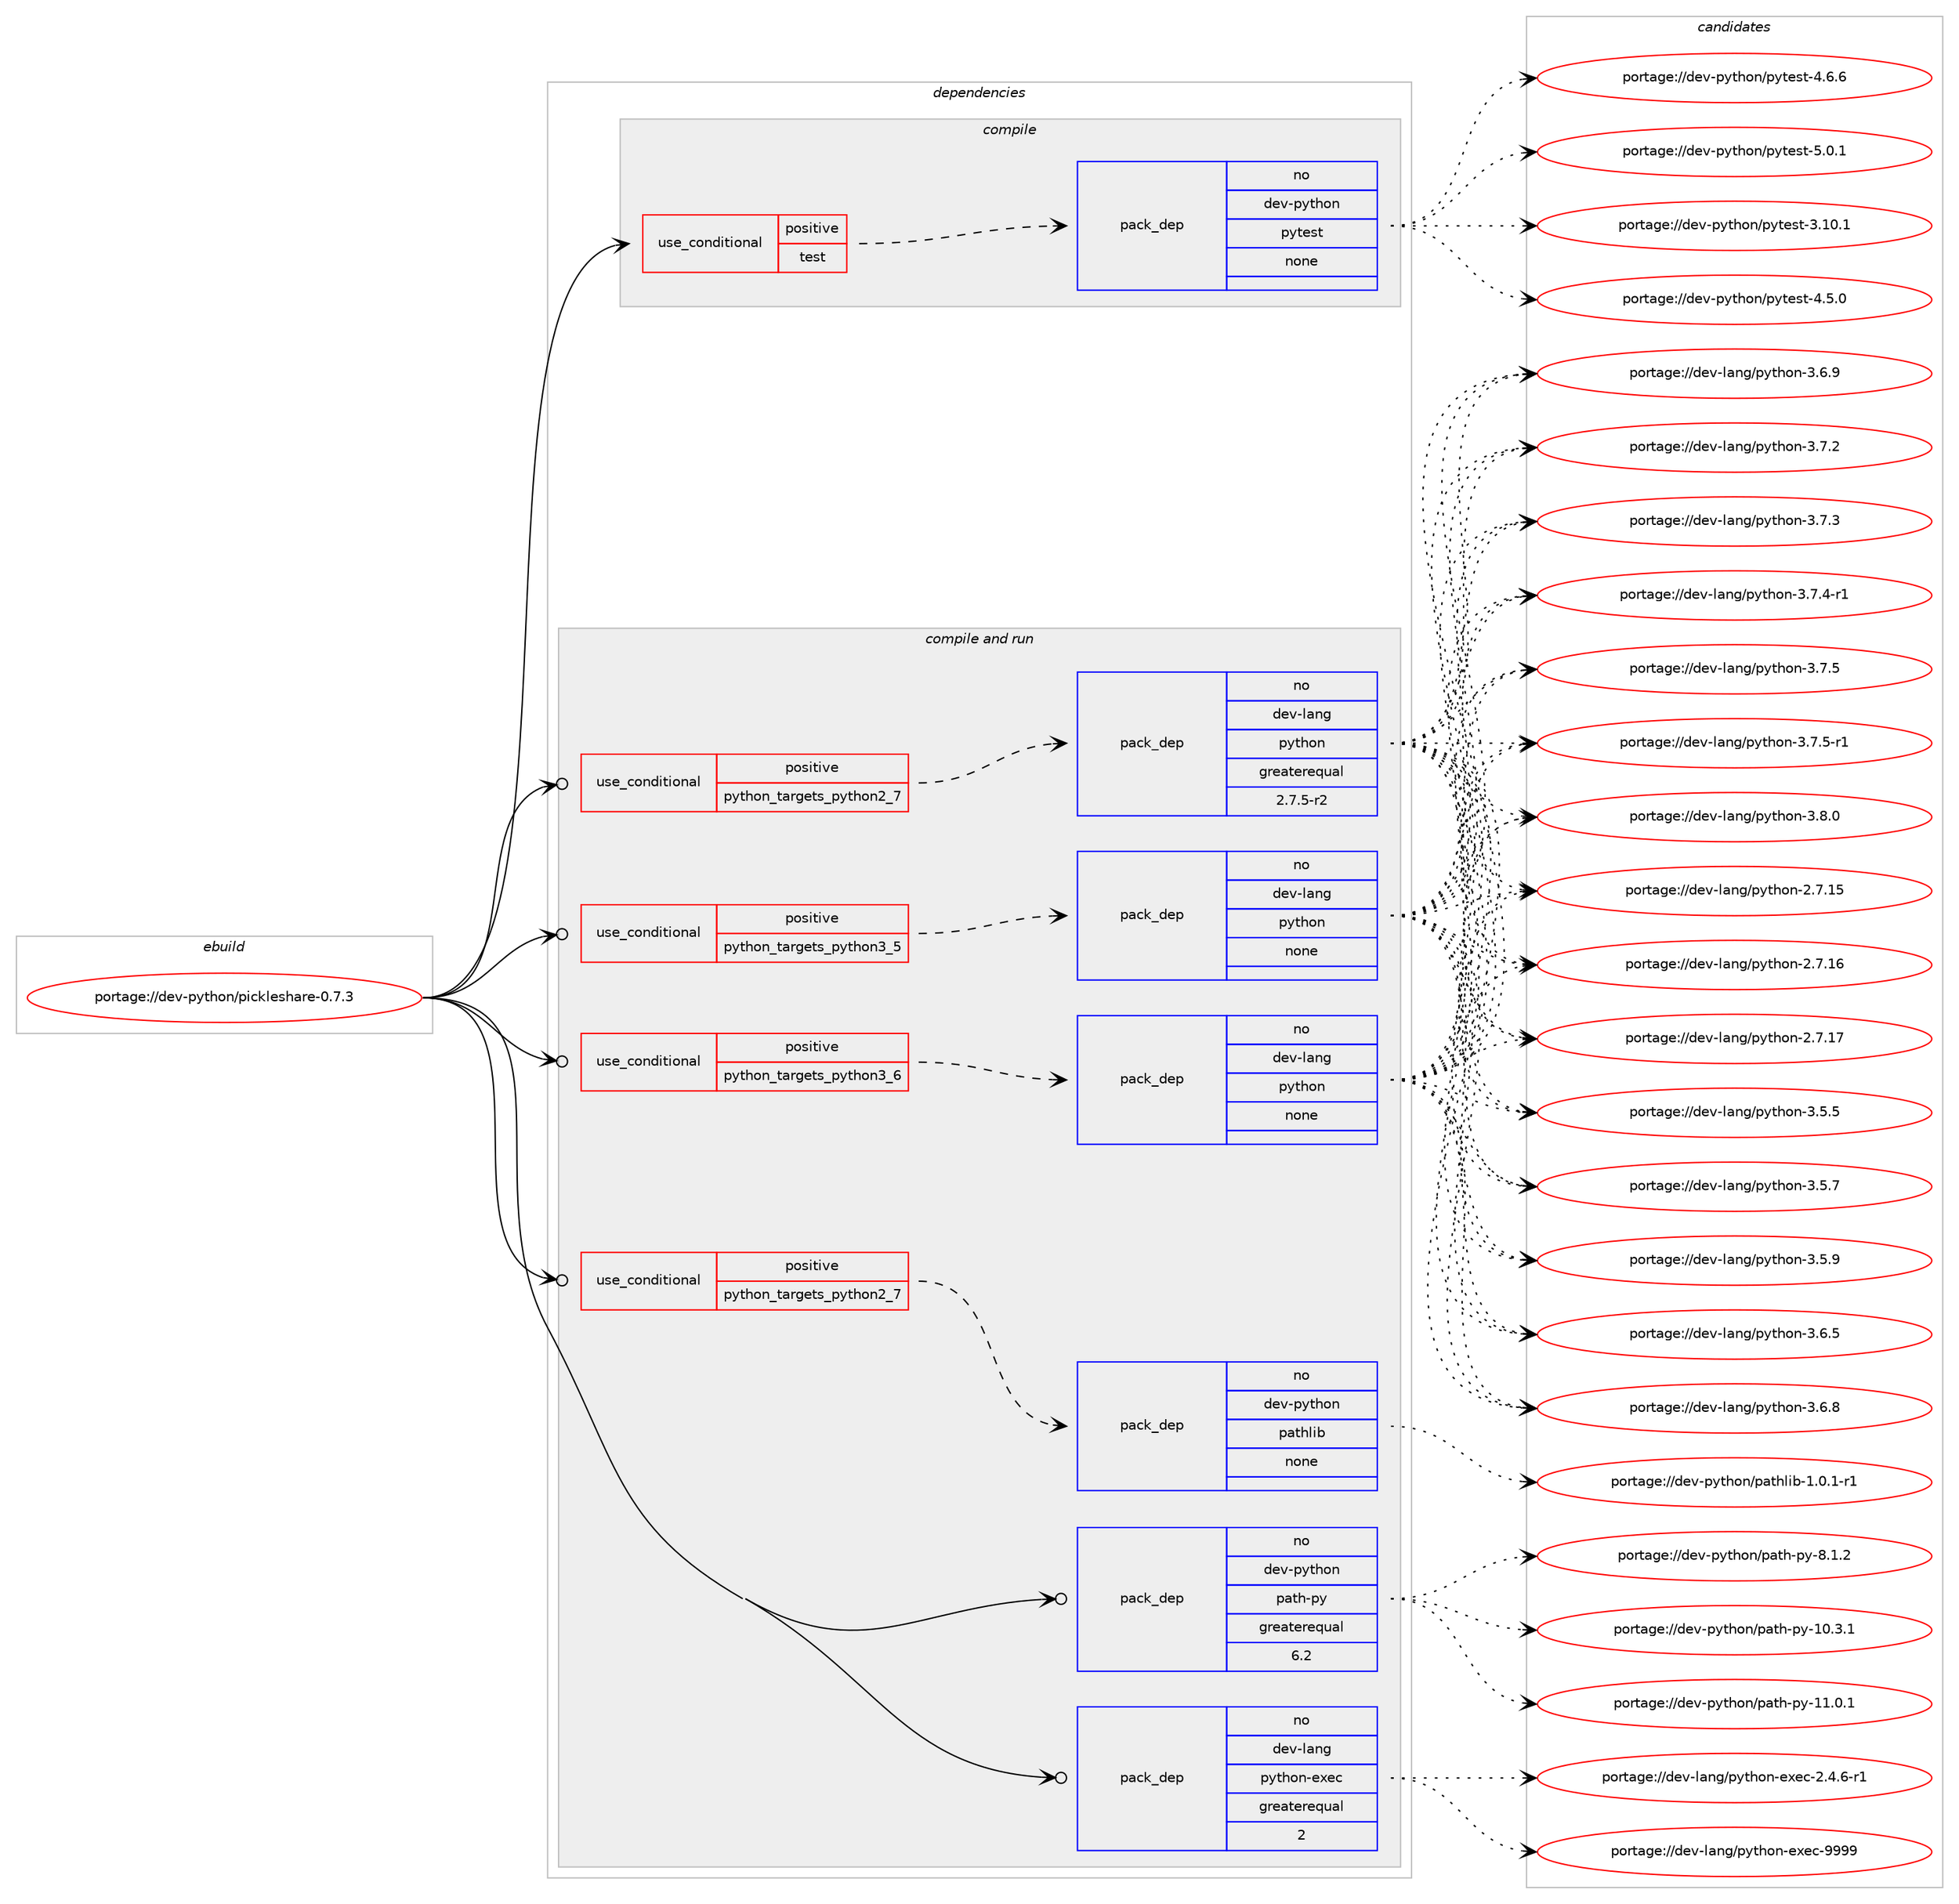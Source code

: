 digraph prolog {

# *************
# Graph options
# *************

newrank=true;
concentrate=true;
compound=true;
graph [rankdir=LR,fontname=Helvetica,fontsize=10,ranksep=1.5];#, ranksep=2.5, nodesep=0.2];
edge  [arrowhead=vee];
node  [fontname=Helvetica,fontsize=10];

# **********
# The ebuild
# **********

subgraph cluster_leftcol {
color=gray;
rank=same;
label=<<i>ebuild</i>>;
id [label="portage://dev-python/pickleshare-0.7.3", color=red, width=4, href="../dev-python/pickleshare-0.7.3.svg"];
}

# ****************
# The dependencies
# ****************

subgraph cluster_midcol {
color=gray;
label=<<i>dependencies</i>>;
subgraph cluster_compile {
fillcolor="#eeeeee";
style=filled;
label=<<i>compile</i>>;
subgraph cond33720 {
dependency156736 [label=<<TABLE BORDER="0" CELLBORDER="1" CELLSPACING="0" CELLPADDING="4"><TR><TD ROWSPAN="3" CELLPADDING="10">use_conditional</TD></TR><TR><TD>positive</TD></TR><TR><TD>test</TD></TR></TABLE>>, shape=none, color=red];
subgraph pack119655 {
dependency156737 [label=<<TABLE BORDER="0" CELLBORDER="1" CELLSPACING="0" CELLPADDING="4" WIDTH="220"><TR><TD ROWSPAN="6" CELLPADDING="30">pack_dep</TD></TR><TR><TD WIDTH="110">no</TD></TR><TR><TD>dev-python</TD></TR><TR><TD>pytest</TD></TR><TR><TD>none</TD></TR><TR><TD></TD></TR></TABLE>>, shape=none, color=blue];
}
dependency156736:e -> dependency156737:w [weight=20,style="dashed",arrowhead="vee"];
}
id:e -> dependency156736:w [weight=20,style="solid",arrowhead="vee"];
}
subgraph cluster_compileandrun {
fillcolor="#eeeeee";
style=filled;
label=<<i>compile and run</i>>;
subgraph cond33721 {
dependency156738 [label=<<TABLE BORDER="0" CELLBORDER="1" CELLSPACING="0" CELLPADDING="4"><TR><TD ROWSPAN="3" CELLPADDING="10">use_conditional</TD></TR><TR><TD>positive</TD></TR><TR><TD>python_targets_python2_7</TD></TR></TABLE>>, shape=none, color=red];
subgraph pack119656 {
dependency156739 [label=<<TABLE BORDER="0" CELLBORDER="1" CELLSPACING="0" CELLPADDING="4" WIDTH="220"><TR><TD ROWSPAN="6" CELLPADDING="30">pack_dep</TD></TR><TR><TD WIDTH="110">no</TD></TR><TR><TD>dev-lang</TD></TR><TR><TD>python</TD></TR><TR><TD>greaterequal</TD></TR><TR><TD>2.7.5-r2</TD></TR></TABLE>>, shape=none, color=blue];
}
dependency156738:e -> dependency156739:w [weight=20,style="dashed",arrowhead="vee"];
}
id:e -> dependency156738:w [weight=20,style="solid",arrowhead="odotvee"];
subgraph cond33722 {
dependency156740 [label=<<TABLE BORDER="0" CELLBORDER="1" CELLSPACING="0" CELLPADDING="4"><TR><TD ROWSPAN="3" CELLPADDING="10">use_conditional</TD></TR><TR><TD>positive</TD></TR><TR><TD>python_targets_python2_7</TD></TR></TABLE>>, shape=none, color=red];
subgraph pack119657 {
dependency156741 [label=<<TABLE BORDER="0" CELLBORDER="1" CELLSPACING="0" CELLPADDING="4" WIDTH="220"><TR><TD ROWSPAN="6" CELLPADDING="30">pack_dep</TD></TR><TR><TD WIDTH="110">no</TD></TR><TR><TD>dev-python</TD></TR><TR><TD>pathlib</TD></TR><TR><TD>none</TD></TR><TR><TD></TD></TR></TABLE>>, shape=none, color=blue];
}
dependency156740:e -> dependency156741:w [weight=20,style="dashed",arrowhead="vee"];
}
id:e -> dependency156740:w [weight=20,style="solid",arrowhead="odotvee"];
subgraph cond33723 {
dependency156742 [label=<<TABLE BORDER="0" CELLBORDER="1" CELLSPACING="0" CELLPADDING="4"><TR><TD ROWSPAN="3" CELLPADDING="10">use_conditional</TD></TR><TR><TD>positive</TD></TR><TR><TD>python_targets_python3_5</TD></TR></TABLE>>, shape=none, color=red];
subgraph pack119658 {
dependency156743 [label=<<TABLE BORDER="0" CELLBORDER="1" CELLSPACING="0" CELLPADDING="4" WIDTH="220"><TR><TD ROWSPAN="6" CELLPADDING="30">pack_dep</TD></TR><TR><TD WIDTH="110">no</TD></TR><TR><TD>dev-lang</TD></TR><TR><TD>python</TD></TR><TR><TD>none</TD></TR><TR><TD></TD></TR></TABLE>>, shape=none, color=blue];
}
dependency156742:e -> dependency156743:w [weight=20,style="dashed",arrowhead="vee"];
}
id:e -> dependency156742:w [weight=20,style="solid",arrowhead="odotvee"];
subgraph cond33724 {
dependency156744 [label=<<TABLE BORDER="0" CELLBORDER="1" CELLSPACING="0" CELLPADDING="4"><TR><TD ROWSPAN="3" CELLPADDING="10">use_conditional</TD></TR><TR><TD>positive</TD></TR><TR><TD>python_targets_python3_6</TD></TR></TABLE>>, shape=none, color=red];
subgraph pack119659 {
dependency156745 [label=<<TABLE BORDER="0" CELLBORDER="1" CELLSPACING="0" CELLPADDING="4" WIDTH="220"><TR><TD ROWSPAN="6" CELLPADDING="30">pack_dep</TD></TR><TR><TD WIDTH="110">no</TD></TR><TR><TD>dev-lang</TD></TR><TR><TD>python</TD></TR><TR><TD>none</TD></TR><TR><TD></TD></TR></TABLE>>, shape=none, color=blue];
}
dependency156744:e -> dependency156745:w [weight=20,style="dashed",arrowhead="vee"];
}
id:e -> dependency156744:w [weight=20,style="solid",arrowhead="odotvee"];
subgraph pack119660 {
dependency156746 [label=<<TABLE BORDER="0" CELLBORDER="1" CELLSPACING="0" CELLPADDING="4" WIDTH="220"><TR><TD ROWSPAN="6" CELLPADDING="30">pack_dep</TD></TR><TR><TD WIDTH="110">no</TD></TR><TR><TD>dev-lang</TD></TR><TR><TD>python-exec</TD></TR><TR><TD>greaterequal</TD></TR><TR><TD>2</TD></TR></TABLE>>, shape=none, color=blue];
}
id:e -> dependency156746:w [weight=20,style="solid",arrowhead="odotvee"];
subgraph pack119661 {
dependency156747 [label=<<TABLE BORDER="0" CELLBORDER="1" CELLSPACING="0" CELLPADDING="4" WIDTH="220"><TR><TD ROWSPAN="6" CELLPADDING="30">pack_dep</TD></TR><TR><TD WIDTH="110">no</TD></TR><TR><TD>dev-python</TD></TR><TR><TD>path-py</TD></TR><TR><TD>greaterequal</TD></TR><TR><TD>6.2</TD></TR></TABLE>>, shape=none, color=blue];
}
id:e -> dependency156747:w [weight=20,style="solid",arrowhead="odotvee"];
}
subgraph cluster_run {
fillcolor="#eeeeee";
style=filled;
label=<<i>run</i>>;
}
}

# **************
# The candidates
# **************

subgraph cluster_choices {
rank=same;
color=gray;
label=<<i>candidates</i>>;

subgraph choice119655 {
color=black;
nodesep=1;
choiceportage100101118451121211161041111104711212111610111511645514649484649 [label="portage://dev-python/pytest-3.10.1", color=red, width=4,href="../dev-python/pytest-3.10.1.svg"];
choiceportage1001011184511212111610411111047112121116101115116455246534648 [label="portage://dev-python/pytest-4.5.0", color=red, width=4,href="../dev-python/pytest-4.5.0.svg"];
choiceportage1001011184511212111610411111047112121116101115116455246544654 [label="portage://dev-python/pytest-4.6.6", color=red, width=4,href="../dev-python/pytest-4.6.6.svg"];
choiceportage1001011184511212111610411111047112121116101115116455346484649 [label="portage://dev-python/pytest-5.0.1", color=red, width=4,href="../dev-python/pytest-5.0.1.svg"];
dependency156737:e -> choiceportage100101118451121211161041111104711212111610111511645514649484649:w [style=dotted,weight="100"];
dependency156737:e -> choiceportage1001011184511212111610411111047112121116101115116455246534648:w [style=dotted,weight="100"];
dependency156737:e -> choiceportage1001011184511212111610411111047112121116101115116455246544654:w [style=dotted,weight="100"];
dependency156737:e -> choiceportage1001011184511212111610411111047112121116101115116455346484649:w [style=dotted,weight="100"];
}
subgraph choice119656 {
color=black;
nodesep=1;
choiceportage10010111845108971101034711212111610411111045504655464953 [label="portage://dev-lang/python-2.7.15", color=red, width=4,href="../dev-lang/python-2.7.15.svg"];
choiceportage10010111845108971101034711212111610411111045504655464954 [label="portage://dev-lang/python-2.7.16", color=red, width=4,href="../dev-lang/python-2.7.16.svg"];
choiceportage10010111845108971101034711212111610411111045504655464955 [label="portage://dev-lang/python-2.7.17", color=red, width=4,href="../dev-lang/python-2.7.17.svg"];
choiceportage100101118451089711010347112121116104111110455146534653 [label="portage://dev-lang/python-3.5.5", color=red, width=4,href="../dev-lang/python-3.5.5.svg"];
choiceportage100101118451089711010347112121116104111110455146534655 [label="portage://dev-lang/python-3.5.7", color=red, width=4,href="../dev-lang/python-3.5.7.svg"];
choiceportage100101118451089711010347112121116104111110455146534657 [label="portage://dev-lang/python-3.5.9", color=red, width=4,href="../dev-lang/python-3.5.9.svg"];
choiceportage100101118451089711010347112121116104111110455146544653 [label="portage://dev-lang/python-3.6.5", color=red, width=4,href="../dev-lang/python-3.6.5.svg"];
choiceportage100101118451089711010347112121116104111110455146544656 [label="portage://dev-lang/python-3.6.8", color=red, width=4,href="../dev-lang/python-3.6.8.svg"];
choiceportage100101118451089711010347112121116104111110455146544657 [label="portage://dev-lang/python-3.6.9", color=red, width=4,href="../dev-lang/python-3.6.9.svg"];
choiceportage100101118451089711010347112121116104111110455146554650 [label="portage://dev-lang/python-3.7.2", color=red, width=4,href="../dev-lang/python-3.7.2.svg"];
choiceportage100101118451089711010347112121116104111110455146554651 [label="portage://dev-lang/python-3.7.3", color=red, width=4,href="../dev-lang/python-3.7.3.svg"];
choiceportage1001011184510897110103471121211161041111104551465546524511449 [label="portage://dev-lang/python-3.7.4-r1", color=red, width=4,href="../dev-lang/python-3.7.4-r1.svg"];
choiceportage100101118451089711010347112121116104111110455146554653 [label="portage://dev-lang/python-3.7.5", color=red, width=4,href="../dev-lang/python-3.7.5.svg"];
choiceportage1001011184510897110103471121211161041111104551465546534511449 [label="portage://dev-lang/python-3.7.5-r1", color=red, width=4,href="../dev-lang/python-3.7.5-r1.svg"];
choiceportage100101118451089711010347112121116104111110455146564648 [label="portage://dev-lang/python-3.8.0", color=red, width=4,href="../dev-lang/python-3.8.0.svg"];
dependency156739:e -> choiceportage10010111845108971101034711212111610411111045504655464953:w [style=dotted,weight="100"];
dependency156739:e -> choiceportage10010111845108971101034711212111610411111045504655464954:w [style=dotted,weight="100"];
dependency156739:e -> choiceportage10010111845108971101034711212111610411111045504655464955:w [style=dotted,weight="100"];
dependency156739:e -> choiceportage100101118451089711010347112121116104111110455146534653:w [style=dotted,weight="100"];
dependency156739:e -> choiceportage100101118451089711010347112121116104111110455146534655:w [style=dotted,weight="100"];
dependency156739:e -> choiceportage100101118451089711010347112121116104111110455146534657:w [style=dotted,weight="100"];
dependency156739:e -> choiceportage100101118451089711010347112121116104111110455146544653:w [style=dotted,weight="100"];
dependency156739:e -> choiceportage100101118451089711010347112121116104111110455146544656:w [style=dotted,weight="100"];
dependency156739:e -> choiceportage100101118451089711010347112121116104111110455146544657:w [style=dotted,weight="100"];
dependency156739:e -> choiceportage100101118451089711010347112121116104111110455146554650:w [style=dotted,weight="100"];
dependency156739:e -> choiceportage100101118451089711010347112121116104111110455146554651:w [style=dotted,weight="100"];
dependency156739:e -> choiceportage1001011184510897110103471121211161041111104551465546524511449:w [style=dotted,weight="100"];
dependency156739:e -> choiceportage100101118451089711010347112121116104111110455146554653:w [style=dotted,weight="100"];
dependency156739:e -> choiceportage1001011184510897110103471121211161041111104551465546534511449:w [style=dotted,weight="100"];
dependency156739:e -> choiceportage100101118451089711010347112121116104111110455146564648:w [style=dotted,weight="100"];
}
subgraph choice119657 {
color=black;
nodesep=1;
choiceportage100101118451121211161041111104711297116104108105984549464846494511449 [label="portage://dev-python/pathlib-1.0.1-r1", color=red, width=4,href="../dev-python/pathlib-1.0.1-r1.svg"];
dependency156741:e -> choiceportage100101118451121211161041111104711297116104108105984549464846494511449:w [style=dotted,weight="100"];
}
subgraph choice119658 {
color=black;
nodesep=1;
choiceportage10010111845108971101034711212111610411111045504655464953 [label="portage://dev-lang/python-2.7.15", color=red, width=4,href="../dev-lang/python-2.7.15.svg"];
choiceportage10010111845108971101034711212111610411111045504655464954 [label="portage://dev-lang/python-2.7.16", color=red, width=4,href="../dev-lang/python-2.7.16.svg"];
choiceportage10010111845108971101034711212111610411111045504655464955 [label="portage://dev-lang/python-2.7.17", color=red, width=4,href="../dev-lang/python-2.7.17.svg"];
choiceportage100101118451089711010347112121116104111110455146534653 [label="portage://dev-lang/python-3.5.5", color=red, width=4,href="../dev-lang/python-3.5.5.svg"];
choiceportage100101118451089711010347112121116104111110455146534655 [label="portage://dev-lang/python-3.5.7", color=red, width=4,href="../dev-lang/python-3.5.7.svg"];
choiceportage100101118451089711010347112121116104111110455146534657 [label="portage://dev-lang/python-3.5.9", color=red, width=4,href="../dev-lang/python-3.5.9.svg"];
choiceportage100101118451089711010347112121116104111110455146544653 [label="portage://dev-lang/python-3.6.5", color=red, width=4,href="../dev-lang/python-3.6.5.svg"];
choiceportage100101118451089711010347112121116104111110455146544656 [label="portage://dev-lang/python-3.6.8", color=red, width=4,href="../dev-lang/python-3.6.8.svg"];
choiceportage100101118451089711010347112121116104111110455146544657 [label="portage://dev-lang/python-3.6.9", color=red, width=4,href="../dev-lang/python-3.6.9.svg"];
choiceportage100101118451089711010347112121116104111110455146554650 [label="portage://dev-lang/python-3.7.2", color=red, width=4,href="../dev-lang/python-3.7.2.svg"];
choiceportage100101118451089711010347112121116104111110455146554651 [label="portage://dev-lang/python-3.7.3", color=red, width=4,href="../dev-lang/python-3.7.3.svg"];
choiceportage1001011184510897110103471121211161041111104551465546524511449 [label="portage://dev-lang/python-3.7.4-r1", color=red, width=4,href="../dev-lang/python-3.7.4-r1.svg"];
choiceportage100101118451089711010347112121116104111110455146554653 [label="portage://dev-lang/python-3.7.5", color=red, width=4,href="../dev-lang/python-3.7.5.svg"];
choiceportage1001011184510897110103471121211161041111104551465546534511449 [label="portage://dev-lang/python-3.7.5-r1", color=red, width=4,href="../dev-lang/python-3.7.5-r1.svg"];
choiceportage100101118451089711010347112121116104111110455146564648 [label="portage://dev-lang/python-3.8.0", color=red, width=4,href="../dev-lang/python-3.8.0.svg"];
dependency156743:e -> choiceportage10010111845108971101034711212111610411111045504655464953:w [style=dotted,weight="100"];
dependency156743:e -> choiceportage10010111845108971101034711212111610411111045504655464954:w [style=dotted,weight="100"];
dependency156743:e -> choiceportage10010111845108971101034711212111610411111045504655464955:w [style=dotted,weight="100"];
dependency156743:e -> choiceportage100101118451089711010347112121116104111110455146534653:w [style=dotted,weight="100"];
dependency156743:e -> choiceportage100101118451089711010347112121116104111110455146534655:w [style=dotted,weight="100"];
dependency156743:e -> choiceportage100101118451089711010347112121116104111110455146534657:w [style=dotted,weight="100"];
dependency156743:e -> choiceportage100101118451089711010347112121116104111110455146544653:w [style=dotted,weight="100"];
dependency156743:e -> choiceportage100101118451089711010347112121116104111110455146544656:w [style=dotted,weight="100"];
dependency156743:e -> choiceportage100101118451089711010347112121116104111110455146544657:w [style=dotted,weight="100"];
dependency156743:e -> choiceportage100101118451089711010347112121116104111110455146554650:w [style=dotted,weight="100"];
dependency156743:e -> choiceportage100101118451089711010347112121116104111110455146554651:w [style=dotted,weight="100"];
dependency156743:e -> choiceportage1001011184510897110103471121211161041111104551465546524511449:w [style=dotted,weight="100"];
dependency156743:e -> choiceportage100101118451089711010347112121116104111110455146554653:w [style=dotted,weight="100"];
dependency156743:e -> choiceportage1001011184510897110103471121211161041111104551465546534511449:w [style=dotted,weight="100"];
dependency156743:e -> choiceportage100101118451089711010347112121116104111110455146564648:w [style=dotted,weight="100"];
}
subgraph choice119659 {
color=black;
nodesep=1;
choiceportage10010111845108971101034711212111610411111045504655464953 [label="portage://dev-lang/python-2.7.15", color=red, width=4,href="../dev-lang/python-2.7.15.svg"];
choiceportage10010111845108971101034711212111610411111045504655464954 [label="portage://dev-lang/python-2.7.16", color=red, width=4,href="../dev-lang/python-2.7.16.svg"];
choiceportage10010111845108971101034711212111610411111045504655464955 [label="portage://dev-lang/python-2.7.17", color=red, width=4,href="../dev-lang/python-2.7.17.svg"];
choiceportage100101118451089711010347112121116104111110455146534653 [label="portage://dev-lang/python-3.5.5", color=red, width=4,href="../dev-lang/python-3.5.5.svg"];
choiceportage100101118451089711010347112121116104111110455146534655 [label="portage://dev-lang/python-3.5.7", color=red, width=4,href="../dev-lang/python-3.5.7.svg"];
choiceportage100101118451089711010347112121116104111110455146534657 [label="portage://dev-lang/python-3.5.9", color=red, width=4,href="../dev-lang/python-3.5.9.svg"];
choiceportage100101118451089711010347112121116104111110455146544653 [label="portage://dev-lang/python-3.6.5", color=red, width=4,href="../dev-lang/python-3.6.5.svg"];
choiceportage100101118451089711010347112121116104111110455146544656 [label="portage://dev-lang/python-3.6.8", color=red, width=4,href="../dev-lang/python-3.6.8.svg"];
choiceportage100101118451089711010347112121116104111110455146544657 [label="portage://dev-lang/python-3.6.9", color=red, width=4,href="../dev-lang/python-3.6.9.svg"];
choiceportage100101118451089711010347112121116104111110455146554650 [label="portage://dev-lang/python-3.7.2", color=red, width=4,href="../dev-lang/python-3.7.2.svg"];
choiceportage100101118451089711010347112121116104111110455146554651 [label="portage://dev-lang/python-3.7.3", color=red, width=4,href="../dev-lang/python-3.7.3.svg"];
choiceportage1001011184510897110103471121211161041111104551465546524511449 [label="portage://dev-lang/python-3.7.4-r1", color=red, width=4,href="../dev-lang/python-3.7.4-r1.svg"];
choiceportage100101118451089711010347112121116104111110455146554653 [label="portage://dev-lang/python-3.7.5", color=red, width=4,href="../dev-lang/python-3.7.5.svg"];
choiceportage1001011184510897110103471121211161041111104551465546534511449 [label="portage://dev-lang/python-3.7.5-r1", color=red, width=4,href="../dev-lang/python-3.7.5-r1.svg"];
choiceportage100101118451089711010347112121116104111110455146564648 [label="portage://dev-lang/python-3.8.0", color=red, width=4,href="../dev-lang/python-3.8.0.svg"];
dependency156745:e -> choiceportage10010111845108971101034711212111610411111045504655464953:w [style=dotted,weight="100"];
dependency156745:e -> choiceportage10010111845108971101034711212111610411111045504655464954:w [style=dotted,weight="100"];
dependency156745:e -> choiceportage10010111845108971101034711212111610411111045504655464955:w [style=dotted,weight="100"];
dependency156745:e -> choiceportage100101118451089711010347112121116104111110455146534653:w [style=dotted,weight="100"];
dependency156745:e -> choiceportage100101118451089711010347112121116104111110455146534655:w [style=dotted,weight="100"];
dependency156745:e -> choiceportage100101118451089711010347112121116104111110455146534657:w [style=dotted,weight="100"];
dependency156745:e -> choiceportage100101118451089711010347112121116104111110455146544653:w [style=dotted,weight="100"];
dependency156745:e -> choiceportage100101118451089711010347112121116104111110455146544656:w [style=dotted,weight="100"];
dependency156745:e -> choiceportage100101118451089711010347112121116104111110455146544657:w [style=dotted,weight="100"];
dependency156745:e -> choiceportage100101118451089711010347112121116104111110455146554650:w [style=dotted,weight="100"];
dependency156745:e -> choiceportage100101118451089711010347112121116104111110455146554651:w [style=dotted,weight="100"];
dependency156745:e -> choiceportage1001011184510897110103471121211161041111104551465546524511449:w [style=dotted,weight="100"];
dependency156745:e -> choiceportage100101118451089711010347112121116104111110455146554653:w [style=dotted,weight="100"];
dependency156745:e -> choiceportage1001011184510897110103471121211161041111104551465546534511449:w [style=dotted,weight="100"];
dependency156745:e -> choiceportage100101118451089711010347112121116104111110455146564648:w [style=dotted,weight="100"];
}
subgraph choice119660 {
color=black;
nodesep=1;
choiceportage10010111845108971101034711212111610411111045101120101994550465246544511449 [label="portage://dev-lang/python-exec-2.4.6-r1", color=red, width=4,href="../dev-lang/python-exec-2.4.6-r1.svg"];
choiceportage10010111845108971101034711212111610411111045101120101994557575757 [label="portage://dev-lang/python-exec-9999", color=red, width=4,href="../dev-lang/python-exec-9999.svg"];
dependency156746:e -> choiceportage10010111845108971101034711212111610411111045101120101994550465246544511449:w [style=dotted,weight="100"];
dependency156746:e -> choiceportage10010111845108971101034711212111610411111045101120101994557575757:w [style=dotted,weight="100"];
}
subgraph choice119661 {
color=black;
nodesep=1;
choiceportage1001011184511212111610411111047112971161044511212145494846514649 [label="portage://dev-python/path-py-10.3.1", color=red, width=4,href="../dev-python/path-py-10.3.1.svg"];
choiceportage1001011184511212111610411111047112971161044511212145494946484649 [label="portage://dev-python/path-py-11.0.1", color=red, width=4,href="../dev-python/path-py-11.0.1.svg"];
choiceportage10010111845112121116104111110471129711610445112121455646494650 [label="portage://dev-python/path-py-8.1.2", color=red, width=4,href="../dev-python/path-py-8.1.2.svg"];
dependency156747:e -> choiceportage1001011184511212111610411111047112971161044511212145494846514649:w [style=dotted,weight="100"];
dependency156747:e -> choiceportage1001011184511212111610411111047112971161044511212145494946484649:w [style=dotted,weight="100"];
dependency156747:e -> choiceportage10010111845112121116104111110471129711610445112121455646494650:w [style=dotted,weight="100"];
}
}

}
